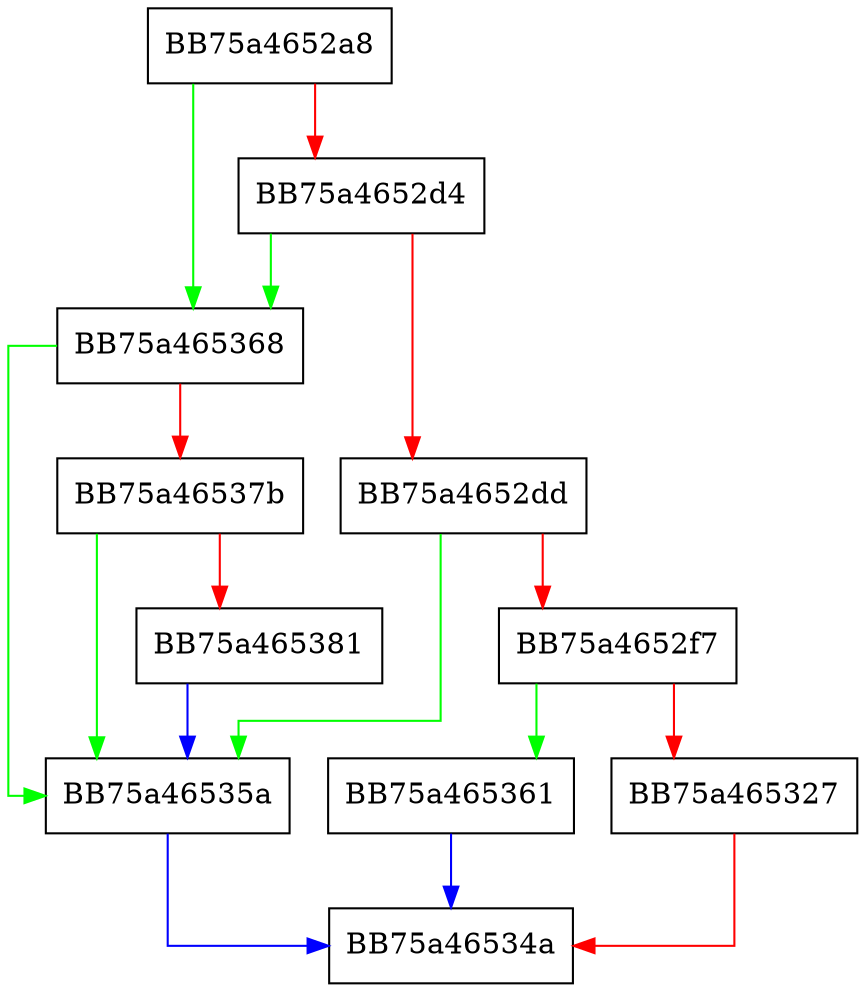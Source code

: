 digraph process_dllname {
  node [shape="box"];
  graph [splines=ortho];
  BB75a4652a8 -> BB75a465368 [color="green"];
  BB75a4652a8 -> BB75a4652d4 [color="red"];
  BB75a4652d4 -> BB75a465368 [color="green"];
  BB75a4652d4 -> BB75a4652dd [color="red"];
  BB75a4652dd -> BB75a46535a [color="green"];
  BB75a4652dd -> BB75a4652f7 [color="red"];
  BB75a4652f7 -> BB75a465361 [color="green"];
  BB75a4652f7 -> BB75a465327 [color="red"];
  BB75a465327 -> BB75a46534a [color="red"];
  BB75a46535a -> BB75a46534a [color="blue"];
  BB75a465361 -> BB75a46534a [color="blue"];
  BB75a465368 -> BB75a46535a [color="green"];
  BB75a465368 -> BB75a46537b [color="red"];
  BB75a46537b -> BB75a46535a [color="green"];
  BB75a46537b -> BB75a465381 [color="red"];
  BB75a465381 -> BB75a46535a [color="blue"];
}